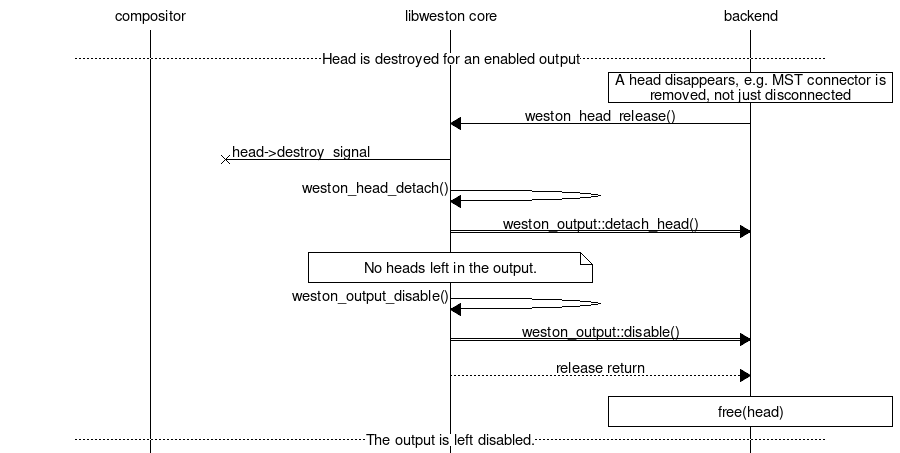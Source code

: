 #!/usr/bin/mscgen -Tpng

msc {
	hscale="1.5";

	c [label = "compositor"], w [label = "libweston core"],
	b [label = "backend"];

	|||;

	--- [label = "Head is destroyed for an enabled output"];

	b box b [label = "A head disappears, e.g. MST connector is removed, not just disconnected"];

	w <= b [label = "weston_head_release()"];
	c x- w [label = "head->destroy_signal"];
	w => w [label = "weston_head_detach()"];
	w :> b [label = "weston_output::detach_head()"];
	w note w [label = "No heads left in the output."];
	w => w [label = "weston_output_disable()"];
	w :> b [label = "weston_output::disable()"];
	w >> b [label = "release return"];
	b box b [label = "free(head)"];

	--- [label = "The output is left disabled."];
}

